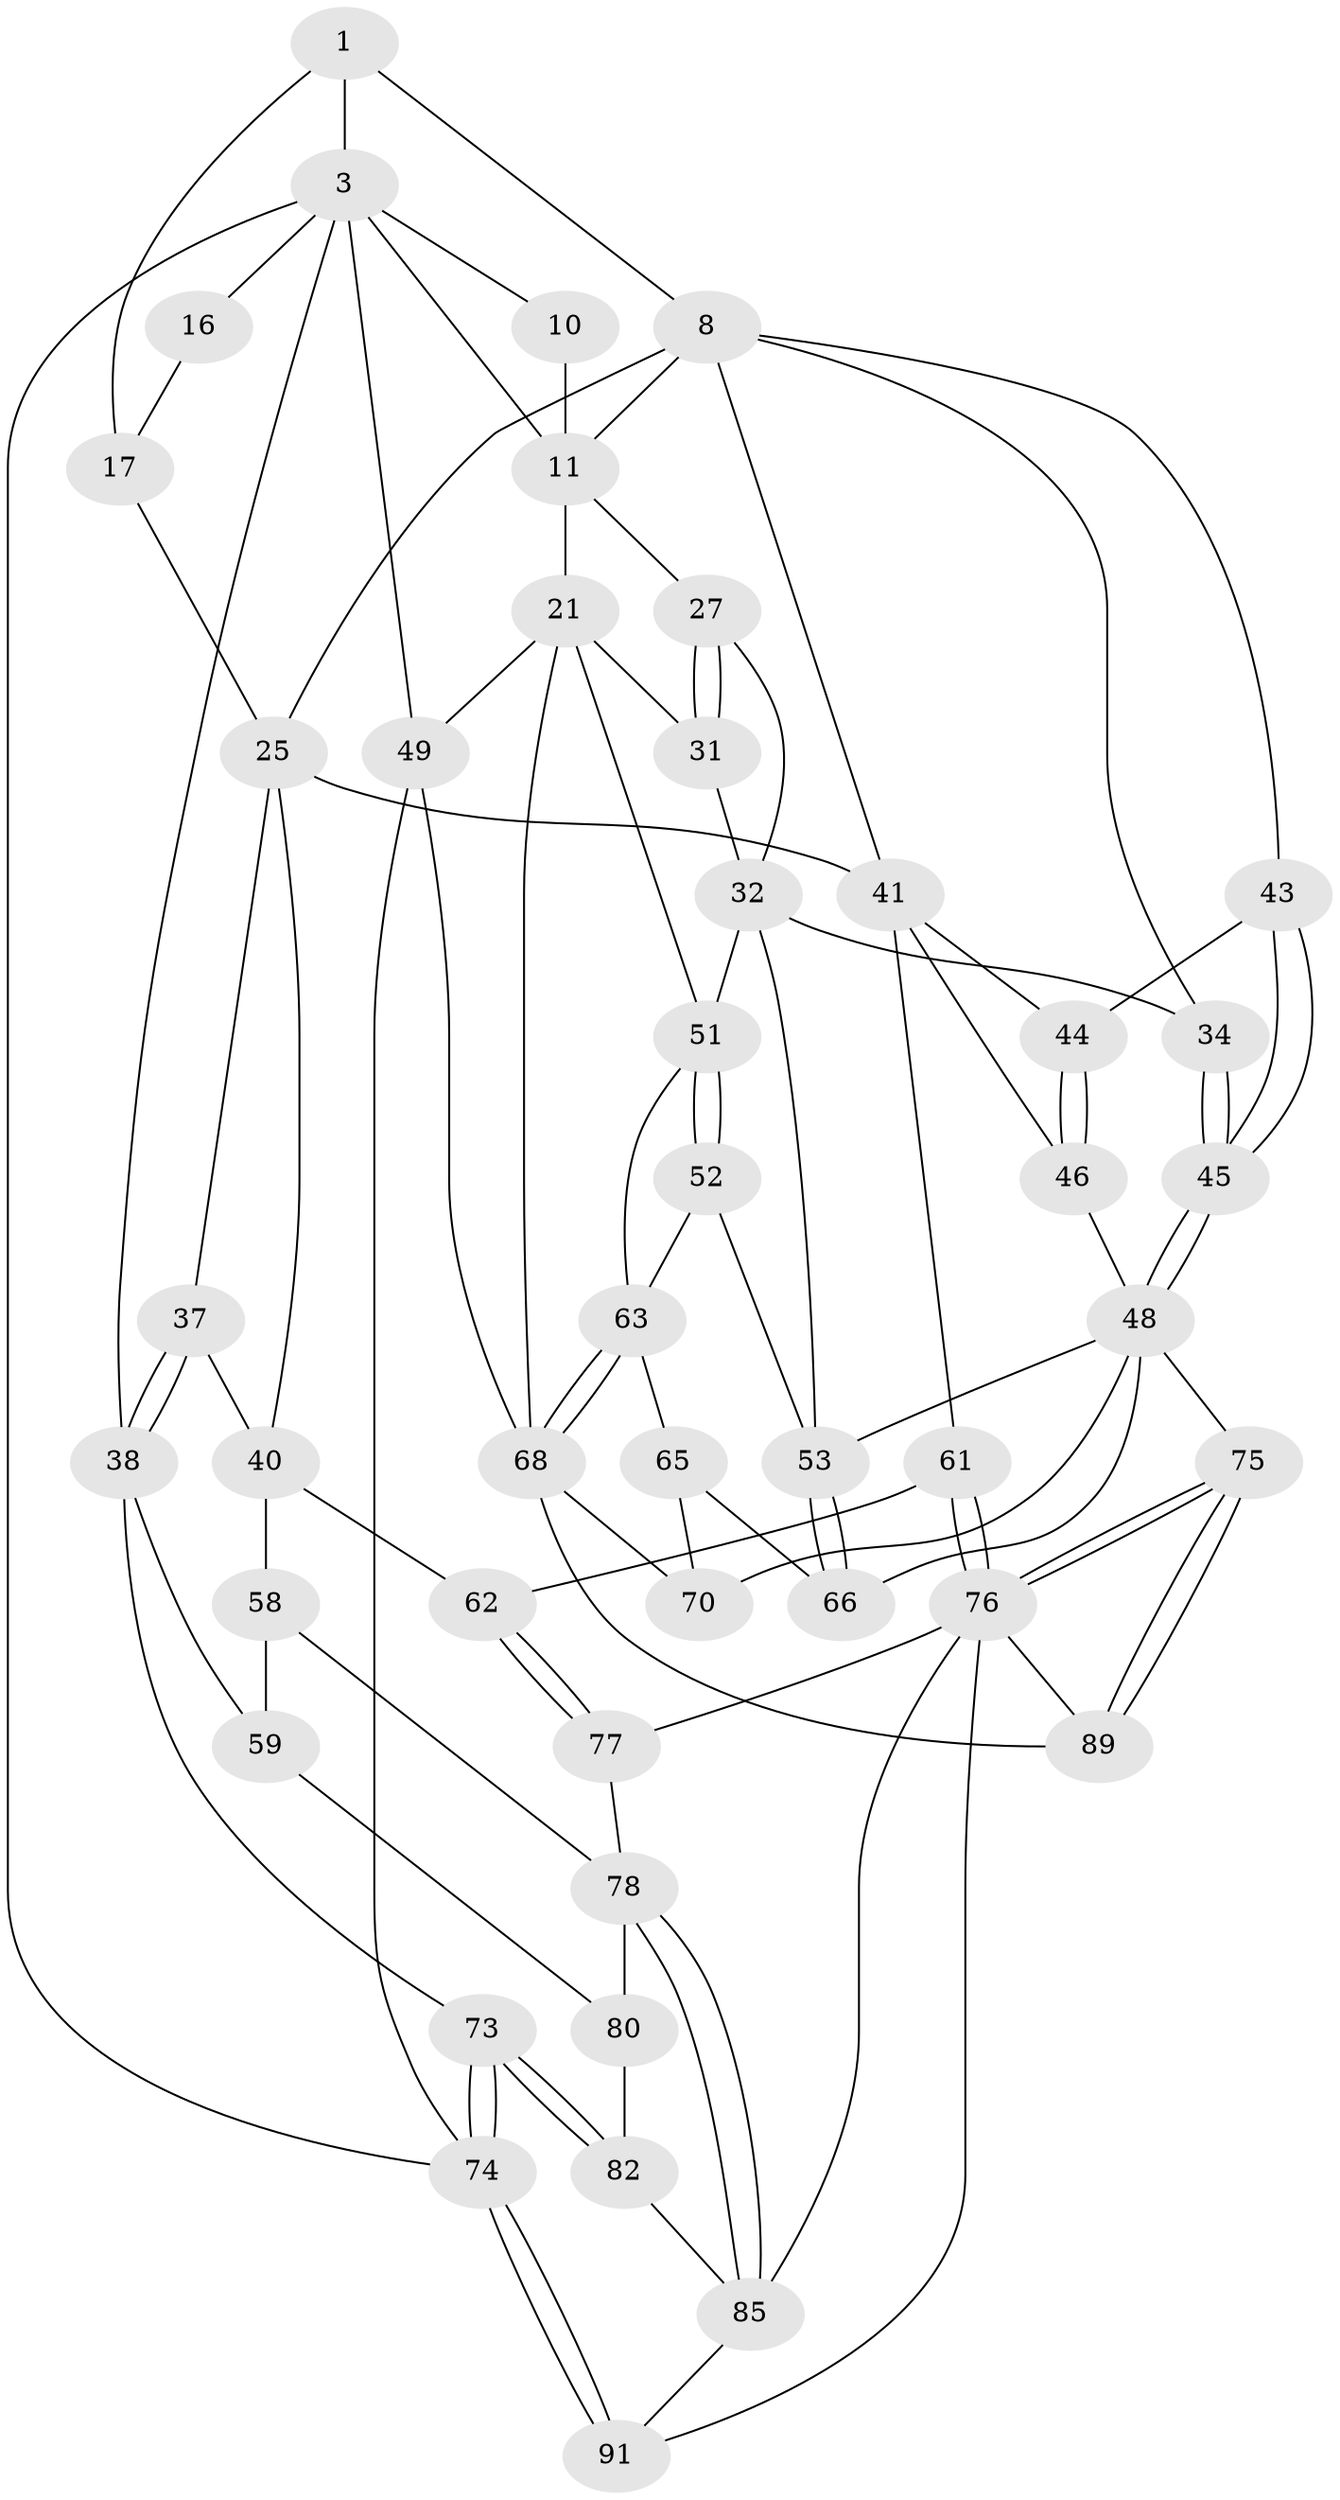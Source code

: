 // original degree distribution, {3: 0.021739130434782608, 4: 0.2608695652173913, 5: 0.5, 6: 0.21739130434782608}
// Generated by graph-tools (version 1.1) at 2025/28/03/15/25 16:28:10]
// undirected, 46 vertices, 102 edges
graph export_dot {
graph [start="1"]
  node [color=gray90,style=filled];
  1 [pos="+0.5046756420112231+0",super="+2+5"];
  3 [pos="+0.6970746551659185+0",super="+19+4"];
  8 [pos="+0.5135458924510429+0.2312117472566115",super="+14"];
  10 [pos="+0.7603366370717118+0.1046012160966503"];
  11 [pos="+0.7616622707242173+0.1173815754259457",super="+20+12"];
  16 [pos="+0+0.20195949409474104"];
  17 [pos="+0.266587502031662+0.22886430014423148",super="+18"];
  21 [pos="+1+0.27870795851072433",super="+29"];
  25 [pos="+0.32297402686325655+0.42994298369471007",super="+39+26"];
  27 [pos="+0.8466910436097572+0.37801459826599115",super="+28"];
  31 [pos="+0.9423060915579523+0.5339636272574577"];
  32 [pos="+0.7539790649120923+0.5275825090148102",super="+36+33"];
  34 [pos="+0.6226247218777866+0.5579317452368808"];
  37 [pos="+0.12283104368406357+0.45779617192218536"];
  38 [pos="+0+0.5610776807799993",super="+60"];
  40 [pos="+0.17717140717115049+0.6238873758600203",super="+57"];
  41 [pos="+0.44462478735861977+0.5008002233642856",super="+42"];
  43 [pos="+0.48371839172941206+0.5557356392279571"];
  44 [pos="+0.471131753012832+0.55163960702894"];
  45 [pos="+0.5478928653230186+0.6504799249410714"];
  46 [pos="+0.4078007889410571+0.7063136715406402"];
  48 [pos="+0.541482437473207+0.7367965062242476",super="+55"];
  49 [pos="+1+1"];
  51 [pos="+0.7985651561718148+0.6539577012850576",super="+56"];
  52 [pos="+0.7841490547855388+0.6835984888886492"];
  53 [pos="+0.7492044788469157+0.6903564866818473",super="+54"];
  58 [pos="+0.0760875249897473+0.7066716719511067"];
  59 [pos="+0.01584943966914616+0.7077970255499726"];
  61 [pos="+0.33680958775432607+0.7778737243121819"];
  62 [pos="+0.3025838262346219+0.7908133145800058"];
  63 [pos="+0.8538975619397663+0.7384880008768754",super="+64"];
  65 [pos="+0.8189522593453338+0.7523425565297579"];
  66 [pos="+0.7490563189416113+0.7799817865329325"];
  68 [pos="+0.940136712355519+0.8034831236527077",super="+69"];
  70 [pos="+0.8495433490309309+0.852494043838497",super="+71"];
  73 [pos="+0+1"];
  74 [pos="+0+1"];
  75 [pos="+0.6211157796757715+0.9198499860438898"];
  76 [pos="+0.3862699078961704+0.8804910927033972",super="+86"];
  77 [pos="+0.2329364402650167+0.8479220045855526"];
  78 [pos="+0.1813109358722737+0.853157025776172",super="+79"];
  80 [pos="+0.0896465648635763+0.8718903694505917",super="+81"];
  82 [pos="+0.01658036094878772+0.9591921951919657",super="+84"];
  85 [pos="+0.1406292076641801+0.9340927932509426",super="+90"];
  89 [pos="+0.6745415714473558+1"];
  91 [pos="+0.2719143598992355+1"];
  1 -- 8 [weight=2];
  1 -- 3 [weight=2];
  1 -- 17 [weight=2];
  3 -- 10 [weight=2];
  3 -- 11;
  3 -- 49;
  3 -- 16 [weight=2];
  3 -- 38;
  3 -- 74;
  8 -- 34;
  8 -- 25;
  8 -- 43;
  8 -- 41;
  8 -- 11;
  10 -- 11;
  11 -- 21 [weight=2];
  11 -- 27 [weight=2];
  16 -- 17;
  17 -- 25;
  21 -- 49;
  21 -- 51;
  21 -- 68;
  21 -- 31;
  25 -- 40;
  25 -- 37;
  25 -- 41;
  27 -- 31;
  27 -- 31;
  27 -- 32;
  31 -- 32;
  32 -- 51;
  32 -- 34;
  32 -- 53;
  34 -- 45;
  34 -- 45;
  37 -- 38;
  37 -- 38;
  37 -- 40;
  38 -- 73;
  38 -- 59;
  40 -- 58;
  40 -- 62;
  41 -- 44;
  41 -- 46;
  41 -- 61;
  43 -- 44;
  43 -- 45;
  43 -- 45;
  44 -- 46;
  44 -- 46;
  45 -- 48;
  45 -- 48;
  46 -- 48;
  48 -- 66;
  48 -- 53;
  48 -- 75;
  48 -- 70;
  49 -- 74;
  49 -- 68;
  51 -- 52;
  51 -- 52;
  51 -- 63;
  52 -- 53;
  52 -- 63;
  53 -- 66;
  53 -- 66;
  58 -- 59;
  58 -- 78;
  59 -- 80;
  61 -- 62;
  61 -- 76;
  61 -- 76;
  62 -- 77;
  62 -- 77;
  63 -- 68;
  63 -- 68;
  63 -- 65;
  65 -- 66;
  65 -- 70;
  68 -- 89;
  68 -- 70 [weight=2];
  73 -- 74;
  73 -- 74;
  73 -- 82;
  73 -- 82;
  74 -- 91;
  74 -- 91;
  75 -- 76;
  75 -- 76;
  75 -- 89;
  75 -- 89;
  76 -- 85;
  76 -- 89;
  76 -- 91;
  76 -- 77;
  77 -- 78;
  78 -- 85;
  78 -- 85;
  78 -- 80;
  80 -- 82 [weight=2];
  82 -- 85;
  85 -- 91;
}
